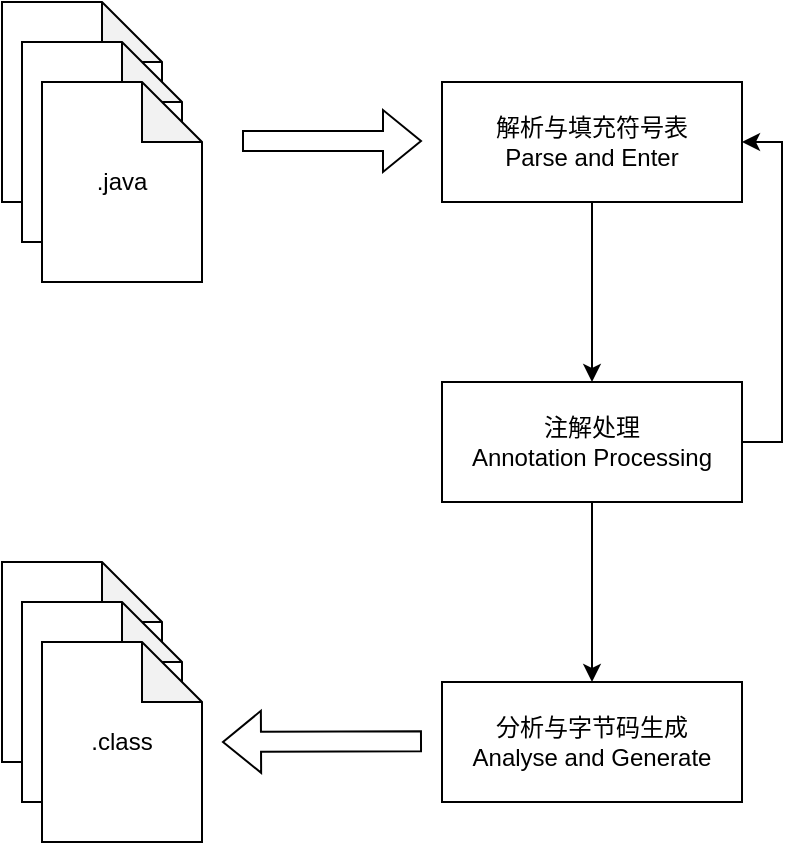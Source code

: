<mxfile version="23.1.1" type="github">
  <diagram name="第 1 页" id="Nj4gCkxtAVq5mYaS_mag">
    <mxGraphModel dx="875" dy="442" grid="1" gridSize="10" guides="1" tooltips="1" connect="1" arrows="1" fold="1" page="1" pageScale="1" pageWidth="827" pageHeight="1169" math="0" shadow="0">
      <root>
        <mxCell id="0" />
        <mxCell id="1" parent="0" />
        <mxCell id="IZUIPaPHk9vKEGFMc6dR-14" style="edgeStyle=orthogonalEdgeStyle;rounded=0;orthogonalLoop=1;jettySize=auto;html=1;exitX=0.5;exitY=1;exitDx=0;exitDy=0;entryX=0.5;entryY=0;entryDx=0;entryDy=0;" edge="1" parent="1" source="IZUIPaPHk9vKEGFMc6dR-2" target="IZUIPaPHk9vKEGFMc6dR-10">
          <mxGeometry relative="1" as="geometry" />
        </mxCell>
        <mxCell id="IZUIPaPHk9vKEGFMc6dR-2" value="解析与填充符号表&lt;br&gt;Parse and Enter" style="rounded=0;whiteSpace=wrap;html=1;" vertex="1" parent="1">
          <mxGeometry x="290" y="130" width="150" height="60" as="geometry" />
        </mxCell>
        <mxCell id="IZUIPaPHk9vKEGFMc6dR-4" value=".java" style="shape=note;whiteSpace=wrap;html=1;backgroundOutline=1;darkOpacity=0.05;" vertex="1" parent="1">
          <mxGeometry x="70" y="90" width="80" height="100" as="geometry" />
        </mxCell>
        <mxCell id="IZUIPaPHk9vKEGFMc6dR-5" value=".java" style="shape=note;whiteSpace=wrap;html=1;backgroundOutline=1;darkOpacity=0.05;" vertex="1" parent="1">
          <mxGeometry x="80" y="110" width="80" height="100" as="geometry" />
        </mxCell>
        <mxCell id="IZUIPaPHk9vKEGFMc6dR-6" value=".java" style="shape=note;whiteSpace=wrap;html=1;backgroundOutline=1;darkOpacity=0.05;" vertex="1" parent="1">
          <mxGeometry x="90" y="130" width="80" height="100" as="geometry" />
        </mxCell>
        <mxCell id="IZUIPaPHk9vKEGFMc6dR-7" value="" style="shape=flexArrow;endArrow=classic;html=1;rounded=0;" edge="1" parent="1">
          <mxGeometry width="50" height="50" relative="1" as="geometry">
            <mxPoint x="190" y="159.5" as="sourcePoint" />
            <mxPoint x="280" y="159.5" as="targetPoint" />
          </mxGeometry>
        </mxCell>
        <mxCell id="IZUIPaPHk9vKEGFMc6dR-15" style="edgeStyle=orthogonalEdgeStyle;rounded=0;orthogonalLoop=1;jettySize=auto;html=1;exitX=1;exitY=0.5;exitDx=0;exitDy=0;entryX=1;entryY=0.5;entryDx=0;entryDy=0;" edge="1" parent="1" source="IZUIPaPHk9vKEGFMc6dR-10" target="IZUIPaPHk9vKEGFMc6dR-2">
          <mxGeometry relative="1" as="geometry" />
        </mxCell>
        <mxCell id="IZUIPaPHk9vKEGFMc6dR-17" style="edgeStyle=orthogonalEdgeStyle;rounded=0;orthogonalLoop=1;jettySize=auto;html=1;exitX=0.5;exitY=1;exitDx=0;exitDy=0;entryX=0.5;entryY=0;entryDx=0;entryDy=0;" edge="1" parent="1" source="IZUIPaPHk9vKEGFMc6dR-10" target="IZUIPaPHk9vKEGFMc6dR-16">
          <mxGeometry relative="1" as="geometry" />
        </mxCell>
        <mxCell id="IZUIPaPHk9vKEGFMc6dR-10" value="注解处理&lt;br&gt;Annotation Processing" style="rounded=0;whiteSpace=wrap;html=1;" vertex="1" parent="1">
          <mxGeometry x="290" y="280" width="150" height="60" as="geometry" />
        </mxCell>
        <mxCell id="IZUIPaPHk9vKEGFMc6dR-16" value="分析与字节码生成&lt;br&gt;Analyse and Generate" style="rounded=0;whiteSpace=wrap;html=1;" vertex="1" parent="1">
          <mxGeometry x="290" y="430" width="150" height="60" as="geometry" />
        </mxCell>
        <mxCell id="IZUIPaPHk9vKEGFMc6dR-18" value="" style="shape=flexArrow;endArrow=classic;html=1;rounded=0;" edge="1" parent="1">
          <mxGeometry width="50" height="50" relative="1" as="geometry">
            <mxPoint x="280" y="459.58" as="sourcePoint" />
            <mxPoint x="180" y="460" as="targetPoint" />
          </mxGeometry>
        </mxCell>
        <mxCell id="IZUIPaPHk9vKEGFMc6dR-19" value=".class" style="shape=note;whiteSpace=wrap;html=1;backgroundOutline=1;darkOpacity=0.05;" vertex="1" parent="1">
          <mxGeometry x="70" y="370" width="80" height="100" as="geometry" />
        </mxCell>
        <mxCell id="IZUIPaPHk9vKEGFMc6dR-20" value=".class" style="shape=note;whiteSpace=wrap;html=1;backgroundOutline=1;darkOpacity=0.05;" vertex="1" parent="1">
          <mxGeometry x="80" y="390" width="80" height="100" as="geometry" />
        </mxCell>
        <mxCell id="IZUIPaPHk9vKEGFMc6dR-21" value=".class" style="shape=note;whiteSpace=wrap;html=1;backgroundOutline=1;darkOpacity=0.05;" vertex="1" parent="1">
          <mxGeometry x="90" y="410" width="80" height="100" as="geometry" />
        </mxCell>
      </root>
    </mxGraphModel>
  </diagram>
</mxfile>
